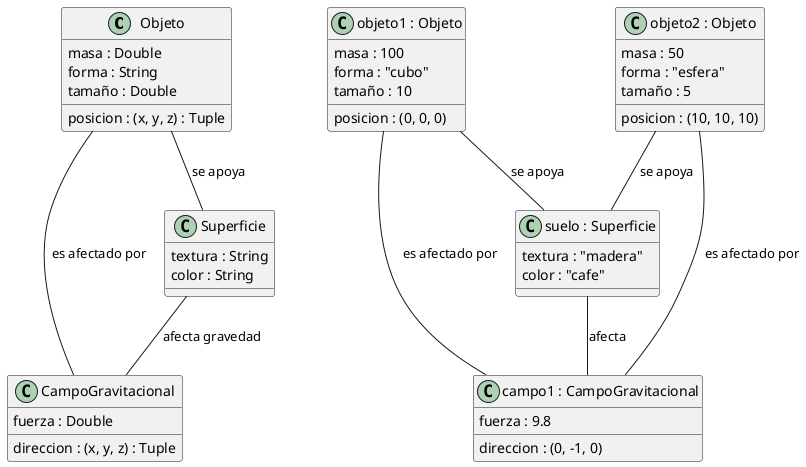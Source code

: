 @startuml
class "Objeto" {
  masa : Double
  forma : String
  tamaño : Double
  posicion : (x, y, z) : Tuple
}

class "CampoGravitacional" {
  fuerza : Double
  direccion : (x, y, z) : Tuple
}

class "Superficie" {
  textura : String
  color : String
}

Objeto -- CampoGravitacional : es afectado por
Superficie -- CampoGravitacional : afecta gravedad
Objeto -- Superficie : se apoya

class "objeto1 : Objeto" as objeto1{
  masa : 100
  forma : "cubo"
  tamaño : 10
  posicion : (0, 0, 0)
}
class "objeto2 : Objeto" as objeto2{
  masa : 50
  forma : "esfera"
  tamaño : 5
  posicion : (10, 10, 10)
}
class "campo1 : CampoGravitacional" as campo1{
  fuerza : 9.8
  direccion : (0, -1, 0)
}
class "suelo : Superficie" as suelo{
  textura : "madera"
  color : "cafe"
}

objeto1 -- campo1 : es afectado por
objeto2 -- campo1 : es afectado por
suelo -- campo1 : afecta
objeto1 -- suelo : se apoya
objeto2 -- suelo : se apoya
@enduml
